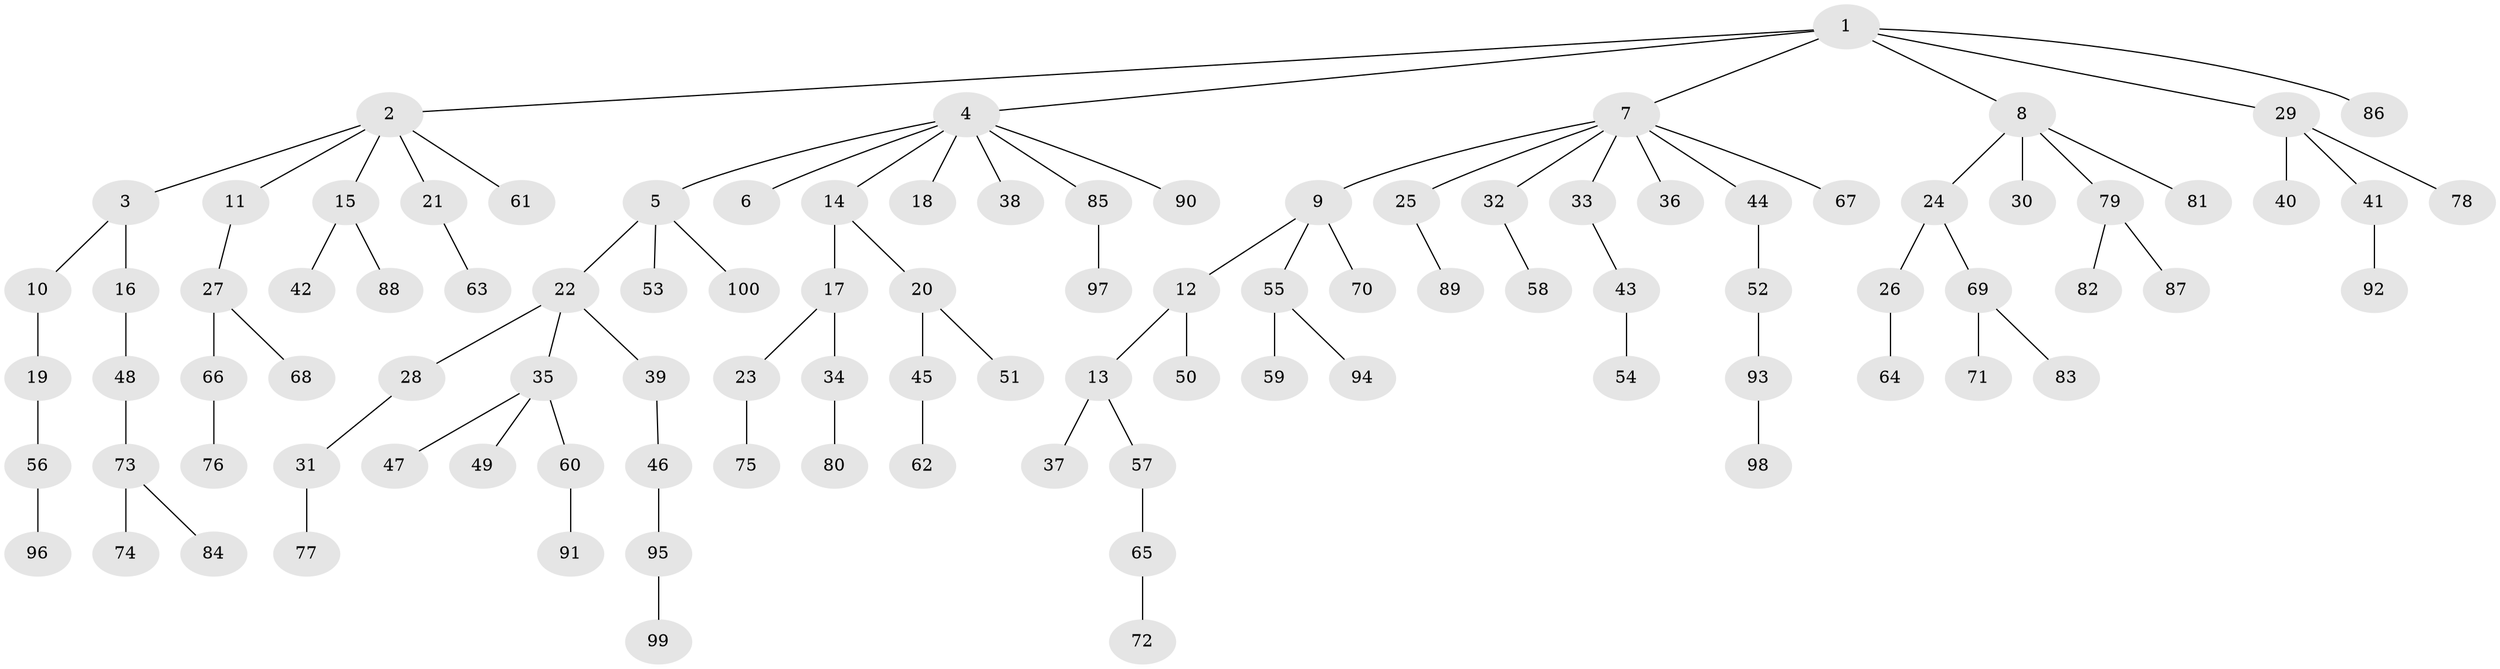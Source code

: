 // Generated by graph-tools (version 1.1) at 2025/11/02/21/25 10:11:10]
// undirected, 100 vertices, 99 edges
graph export_dot {
graph [start="1"]
  node [color=gray90,style=filled];
  1;
  2;
  3;
  4;
  5;
  6;
  7;
  8;
  9;
  10;
  11;
  12;
  13;
  14;
  15;
  16;
  17;
  18;
  19;
  20;
  21;
  22;
  23;
  24;
  25;
  26;
  27;
  28;
  29;
  30;
  31;
  32;
  33;
  34;
  35;
  36;
  37;
  38;
  39;
  40;
  41;
  42;
  43;
  44;
  45;
  46;
  47;
  48;
  49;
  50;
  51;
  52;
  53;
  54;
  55;
  56;
  57;
  58;
  59;
  60;
  61;
  62;
  63;
  64;
  65;
  66;
  67;
  68;
  69;
  70;
  71;
  72;
  73;
  74;
  75;
  76;
  77;
  78;
  79;
  80;
  81;
  82;
  83;
  84;
  85;
  86;
  87;
  88;
  89;
  90;
  91;
  92;
  93;
  94;
  95;
  96;
  97;
  98;
  99;
  100;
  1 -- 2;
  1 -- 4;
  1 -- 7;
  1 -- 8;
  1 -- 29;
  1 -- 86;
  2 -- 3;
  2 -- 11;
  2 -- 15;
  2 -- 21;
  2 -- 61;
  3 -- 10;
  3 -- 16;
  4 -- 5;
  4 -- 6;
  4 -- 14;
  4 -- 18;
  4 -- 38;
  4 -- 85;
  4 -- 90;
  5 -- 22;
  5 -- 53;
  5 -- 100;
  7 -- 9;
  7 -- 25;
  7 -- 32;
  7 -- 33;
  7 -- 36;
  7 -- 44;
  7 -- 67;
  8 -- 24;
  8 -- 30;
  8 -- 79;
  8 -- 81;
  9 -- 12;
  9 -- 55;
  9 -- 70;
  10 -- 19;
  11 -- 27;
  12 -- 13;
  12 -- 50;
  13 -- 37;
  13 -- 57;
  14 -- 17;
  14 -- 20;
  15 -- 42;
  15 -- 88;
  16 -- 48;
  17 -- 23;
  17 -- 34;
  19 -- 56;
  20 -- 45;
  20 -- 51;
  21 -- 63;
  22 -- 28;
  22 -- 35;
  22 -- 39;
  23 -- 75;
  24 -- 26;
  24 -- 69;
  25 -- 89;
  26 -- 64;
  27 -- 66;
  27 -- 68;
  28 -- 31;
  29 -- 40;
  29 -- 41;
  29 -- 78;
  31 -- 77;
  32 -- 58;
  33 -- 43;
  34 -- 80;
  35 -- 47;
  35 -- 49;
  35 -- 60;
  39 -- 46;
  41 -- 92;
  43 -- 54;
  44 -- 52;
  45 -- 62;
  46 -- 95;
  48 -- 73;
  52 -- 93;
  55 -- 59;
  55 -- 94;
  56 -- 96;
  57 -- 65;
  60 -- 91;
  65 -- 72;
  66 -- 76;
  69 -- 71;
  69 -- 83;
  73 -- 74;
  73 -- 84;
  79 -- 82;
  79 -- 87;
  85 -- 97;
  93 -- 98;
  95 -- 99;
}
